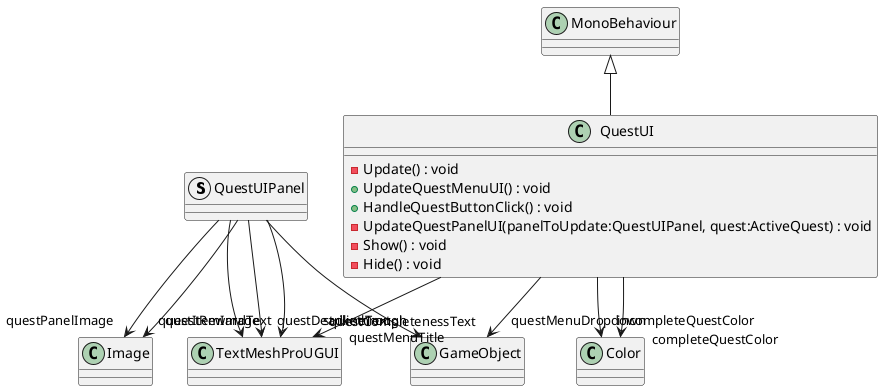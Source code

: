 @startuml
struct QuestUIPanel {
}
class QuestUI {
    - Update() : void
    + UpdateQuestMenuUI() : void
    + HandleQuestButtonClick() : void
    - UpdateQuestPanelUI(panelToUpdate:QuestUIPanel, quest:ActiveQuest) : void
    - Show() : void
    - Hide() : void
}
QuestUIPanel --> "questPanelImage" Image
QuestUIPanel --> "questItemImage" Image
QuestUIPanel --> "strikethrough" GameObject
QuestUIPanel --> "questCompletenessText" TextMeshProUGUI
QuestUIPanel --> "questDeadlineText" TextMeshProUGUI
QuestUIPanel --> "questRewardText" TextMeshProUGUI
MonoBehaviour <|-- QuestUI
QuestUI --> "questMenuTitle" TextMeshProUGUI
QuestUI --> "questMenuDropdown" GameObject
QuestUI --> "incompleteQuestColor" Color
QuestUI --> "completeQuestColor" Color
@enduml
